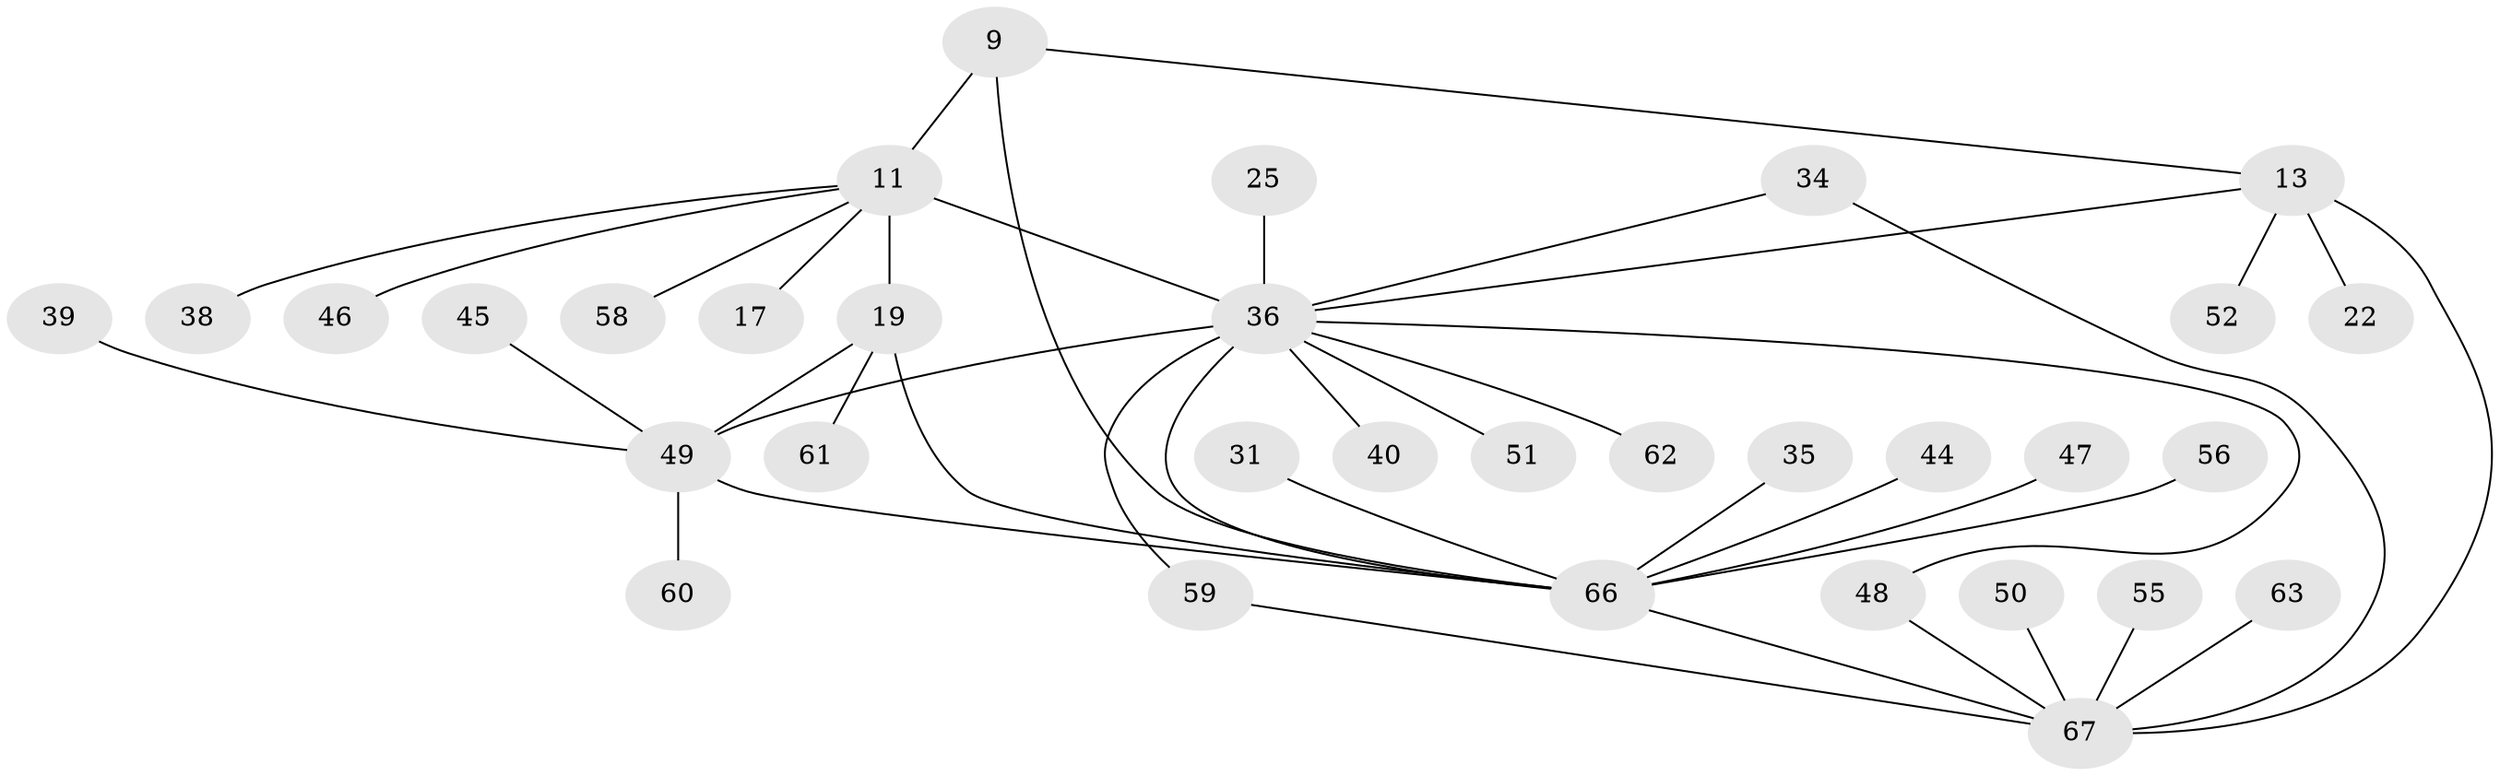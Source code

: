 // original degree distribution, {5: 0.08955223880597014, 8: 0.05970149253731343, 7: 0.029850746268656716, 3: 0.08955223880597014, 6: 0.04477611940298507, 2: 0.26865671641791045, 1: 0.417910447761194}
// Generated by graph-tools (version 1.1) at 2025/55/03/09/25 04:55:41]
// undirected, 33 vertices, 41 edges
graph export_dot {
graph [start="1"]
  node [color=gray90,style=filled];
  9 [super="+7"];
  11 [super="+10"];
  13;
  17;
  19 [super="+3"];
  22;
  25;
  31;
  34;
  35;
  36 [super="+6+12"];
  38;
  39;
  40 [super="+30"];
  44;
  45;
  46 [super="+43"];
  47 [super="+41"];
  48 [super="+33+32+42"];
  49 [super="+4+37"];
  50;
  51;
  52 [super="+16"];
  55;
  56;
  58;
  59;
  60;
  61 [super="+24"];
  62;
  63;
  66 [super="+53+64+65"];
  67 [super="+54+15"];
  9 -- 13;
  9 -- 11;
  9 -- 66 [weight=2];
  11 -- 58;
  11 -- 17;
  11 -- 19 [weight=2];
  11 -- 38;
  11 -- 46;
  11 -- 36 [weight=3];
  13 -- 22;
  13 -- 67 [weight=3];
  13 -- 52;
  13 -- 36 [weight=2];
  19 -- 49 [weight=3];
  19 -- 61;
  19 -- 66 [weight=2];
  25 -- 36;
  31 -- 66;
  34 -- 67;
  34 -- 36;
  35 -- 66;
  36 -- 48;
  36 -- 49 [weight=2];
  36 -- 51;
  36 -- 59;
  36 -- 40;
  36 -- 62;
  36 -- 66;
  39 -- 49;
  44 -- 66;
  45 -- 49;
  47 -- 66;
  48 -- 67;
  49 -- 60;
  49 -- 66;
  50 -- 67;
  55 -- 67;
  56 -- 66;
  59 -- 67;
  63 -- 67;
  66 -- 67 [weight=3];
}

